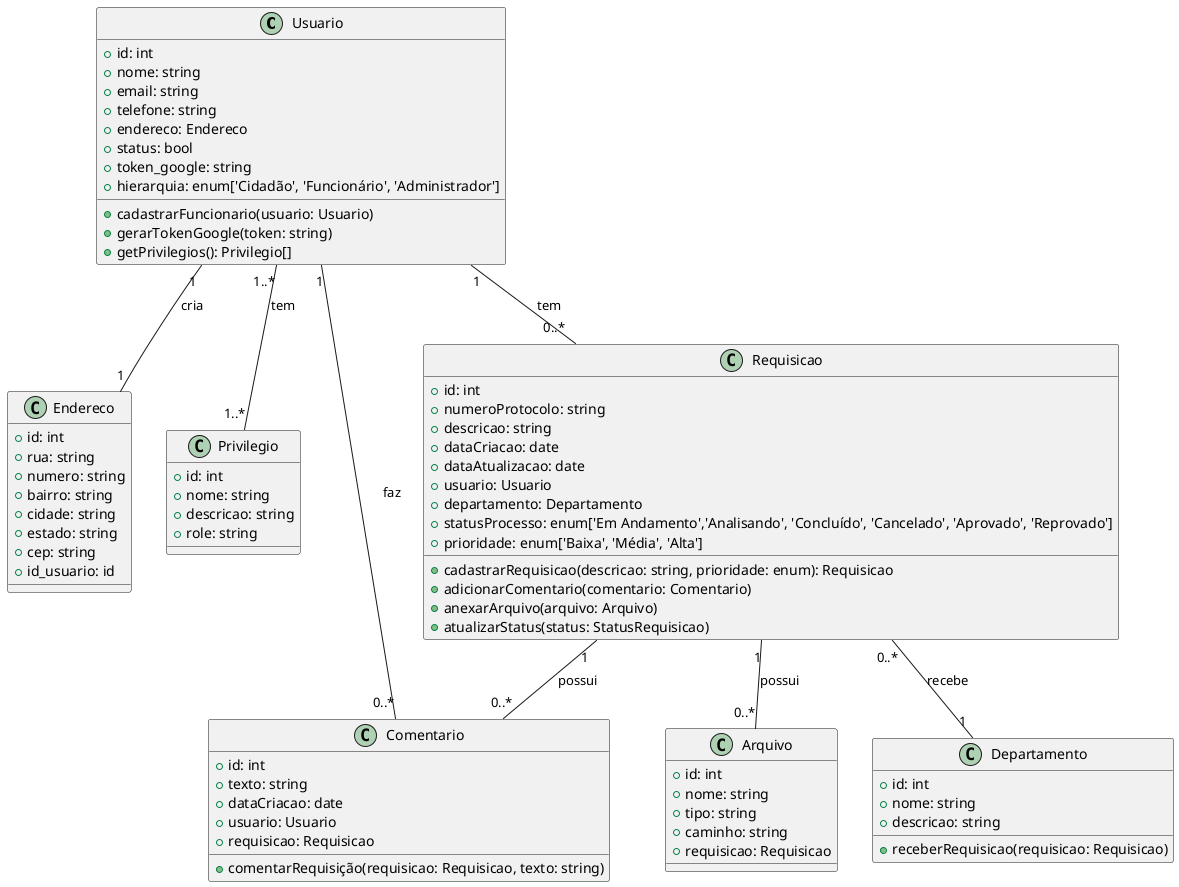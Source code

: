 @startuml

' Definindo as classes principais
class Usuario {
  +id: int
  +nome: string
  +email: string
  +telefone: string
  +endereco: Endereco
  +status: bool
  +token_google: string
  +hierarquia: enum['Cidadão', 'Funcionário', 'Administrador']
  +cadastrarFuncionario(usuario: Usuario)
  +gerarTokenGoogle(token: string)
  +getPrivilegios(): Privilegio[]

}

class Endereco{
  +id: int
  +rua: string
  +numero: string
  +bairro: string
  +cidade: string
  +estado: string
  +cep: string
  +id_usuario: id
}

class Privilegio {
  +id: int
  +nome: string
  +descricao: string
  +role: string

}

class Requisicao {
  +id: int
  +numeroProtocolo: string
  +descricao: string
  +dataCriacao: date
  +dataAtualizacao: date
  +usuario: Usuario
  +departamento: Departamento
  +statusProcesso: enum['Em Andamento','Analisando', 'Concluído', 'Cancelado', 'Aprovado', 'Reprovado']
  +cadastrarRequisicao(descricao: string, prioridade: enum): Requisicao
  +prioridade: enum['Baixa', 'Média', 'Alta']
  +adicionarComentario(comentario: Comentario)
  +anexarArquivo(arquivo: Arquivo)
  +atualizarStatus(status: StatusRequisicao)
}

class Departamento {
  +id: int
  +nome: string
  +descricao: string
  +receberRequisicao(requisicao: Requisicao)
}

class Comentario {
  +id: int
  +texto: string
  +dataCriacao: date
  +usuario: Usuario
  +requisicao: Requisicao
  +comentarRequisição(requisicao: Requisicao, texto: string)
}

class Arquivo {
  +id: int
  +nome: string
  +tipo: string
  +caminho: string
  +requisicao: Requisicao
}

' Definindo as relações
Usuario "1" -- "0..*" Requisicao : tem
Usuario "1" -- "1" Endereco : cria
Usuario "1" -- "0..*" Comentario : faz
Requisicao "1" -- "0..*" Comentario : possui
Requisicao "1" -- "0..*" Arquivo : possui
Requisicao "0..*" -- "1" Departamento : recebe
Usuario "1..*" -- "1..*" Privilegio : tem

@enduml
